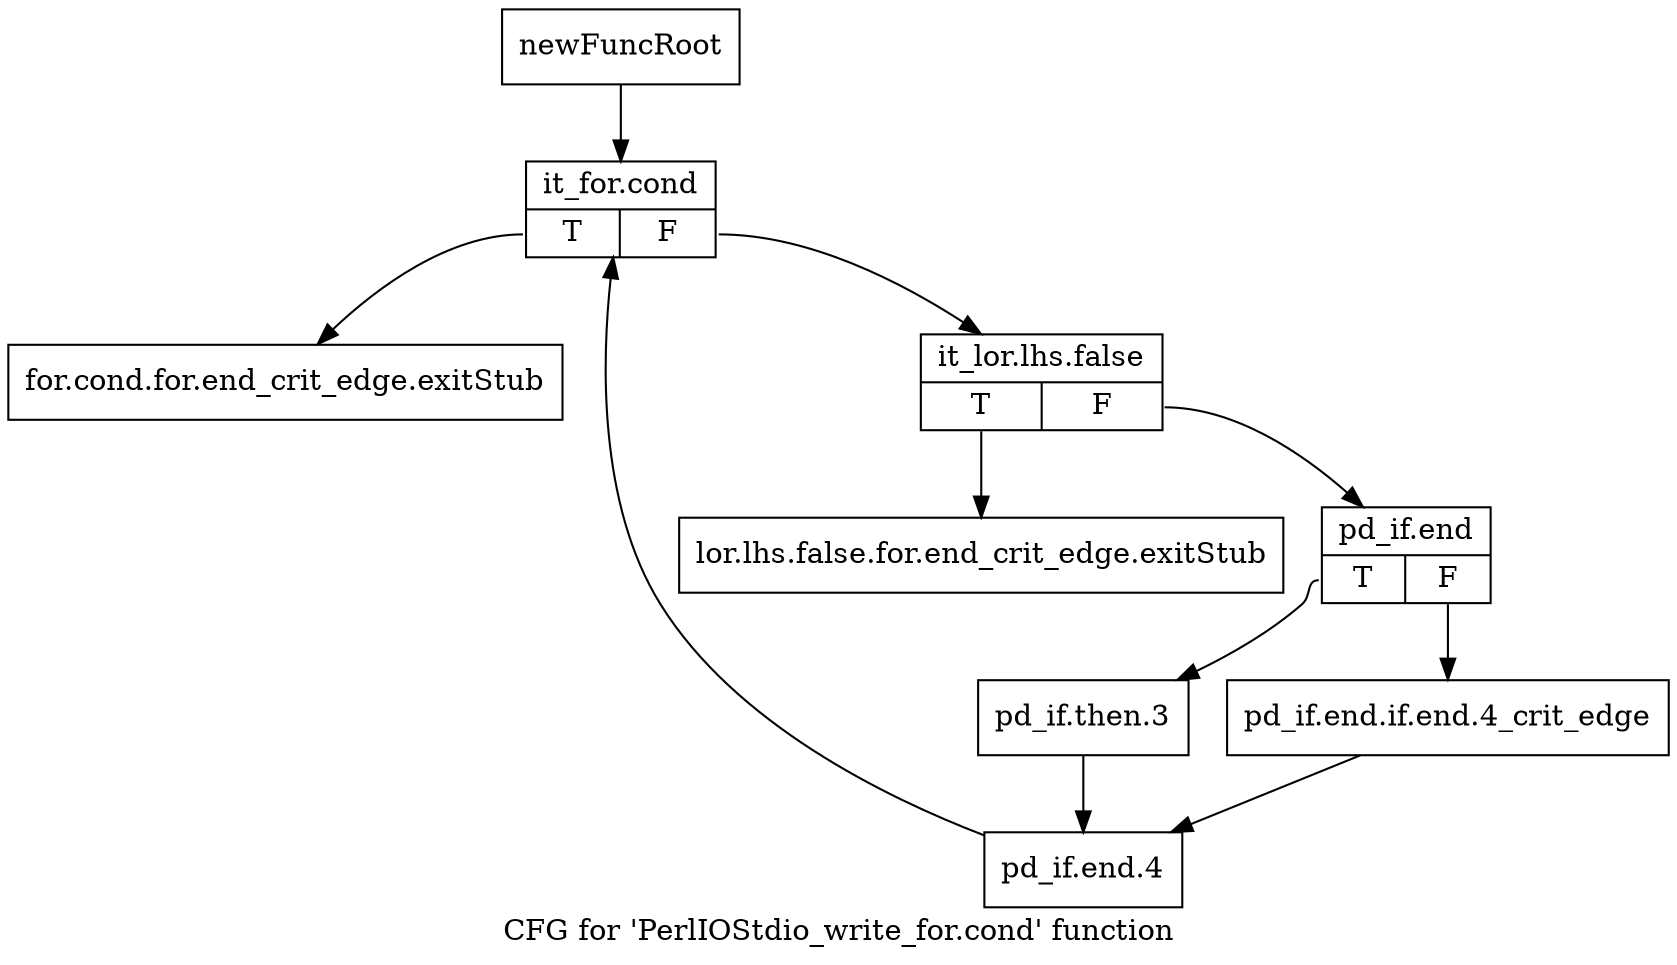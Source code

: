 digraph "CFG for 'PerlIOStdio_write_for.cond' function" {
	label="CFG for 'PerlIOStdio_write_for.cond' function";

	Node0x4dac240 [shape=record,label="{newFuncRoot}"];
	Node0x4dac240 -> Node0x4dac330;
	Node0x4dac290 [shape=record,label="{for.cond.for.end_crit_edge.exitStub}"];
	Node0x4dac2e0 [shape=record,label="{lor.lhs.false.for.end_crit_edge.exitStub}"];
	Node0x4dac330 [shape=record,label="{it_for.cond|{<s0>T|<s1>F}}"];
	Node0x4dac330:s0 -> Node0x4dac290;
	Node0x4dac330:s1 -> Node0x4dac380;
	Node0x4dac380 [shape=record,label="{it_lor.lhs.false|{<s0>T|<s1>F}}"];
	Node0x4dac380:s0 -> Node0x4dac2e0;
	Node0x4dac380:s1 -> Node0x4dac3d0;
	Node0x4dac3d0 [shape=record,label="{pd_if.end|{<s0>T|<s1>F}}"];
	Node0x4dac3d0:s0 -> Node0x4dac470;
	Node0x4dac3d0:s1 -> Node0x4dac420;
	Node0x4dac420 [shape=record,label="{pd_if.end.if.end.4_crit_edge}"];
	Node0x4dac420 -> Node0x4dac4c0;
	Node0x4dac470 [shape=record,label="{pd_if.then.3}"];
	Node0x4dac470 -> Node0x4dac4c0;
	Node0x4dac4c0 [shape=record,label="{pd_if.end.4}"];
	Node0x4dac4c0 -> Node0x4dac330;
}
